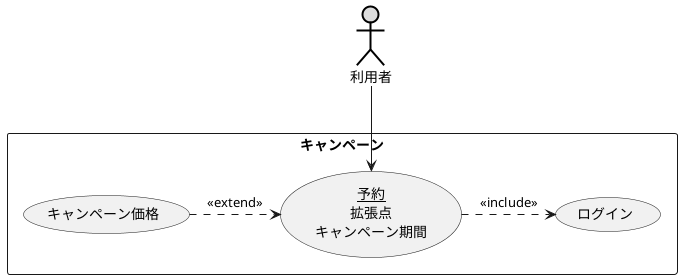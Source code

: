 @startuml キャンペーン価格
actor 利用者 #DDDDDD;line:black;line.bold;
    rectangle キャンペーン{
        usecase キャンペーン価格
        usecase ログイン
        usecase (<u>予約</u>\n拡張点\nキャンペーン期間) as input
    }
input .> ログイン  : <<include>>
    キャンペーン価格 .> (input) :<< extend >>
利用者 --> input
@enduml